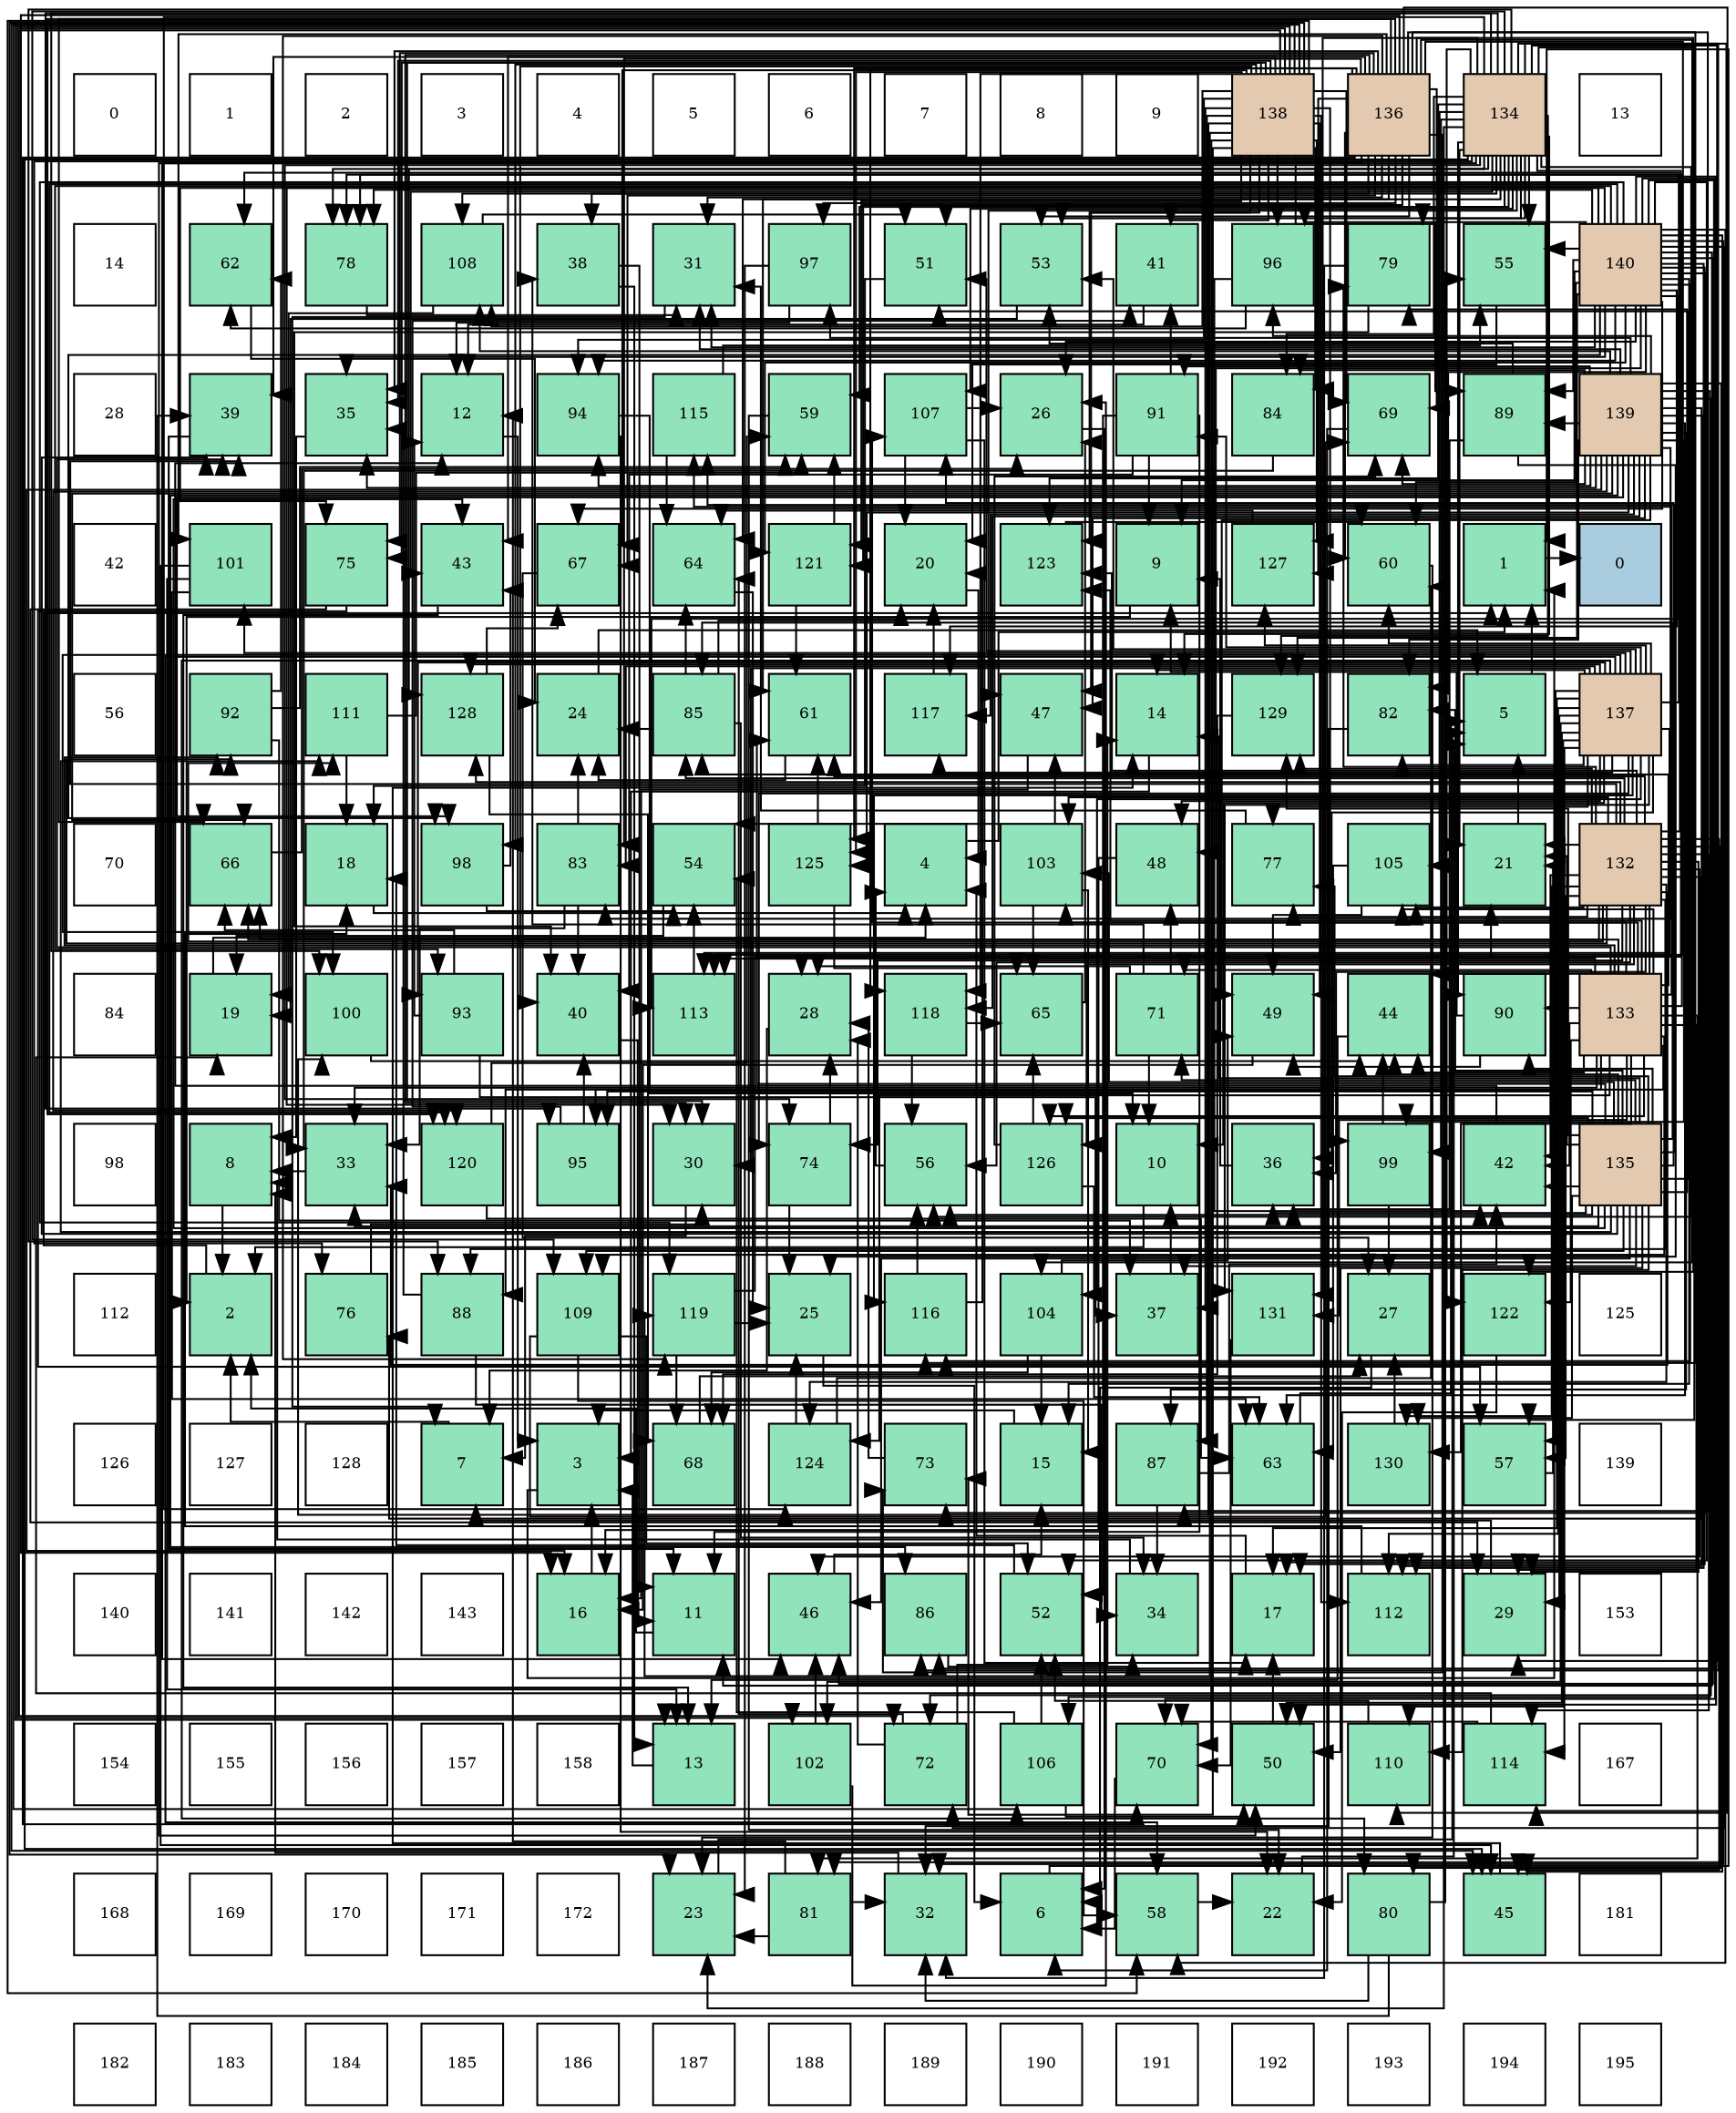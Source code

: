 digraph layout{
 rankdir=TB;
 splines=ortho;
 node [style=filled shape=square fixedsize=true width=0.6];
0[label="0", fontsize=8, fillcolor="#ffffff"];
1[label="1", fontsize=8, fillcolor="#ffffff"];
2[label="2", fontsize=8, fillcolor="#ffffff"];
3[label="3", fontsize=8, fillcolor="#ffffff"];
4[label="4", fontsize=8, fillcolor="#ffffff"];
5[label="5", fontsize=8, fillcolor="#ffffff"];
6[label="6", fontsize=8, fillcolor="#ffffff"];
7[label="7", fontsize=8, fillcolor="#ffffff"];
8[label="8", fontsize=8, fillcolor="#ffffff"];
9[label="9", fontsize=8, fillcolor="#ffffff"];
10[label="138", fontsize=8, fillcolor="#e3c9af"];
11[label="136", fontsize=8, fillcolor="#e3c9af"];
12[label="134", fontsize=8, fillcolor="#e3c9af"];
13[label="13", fontsize=8, fillcolor="#ffffff"];
14[label="14", fontsize=8, fillcolor="#ffffff"];
15[label="62", fontsize=8, fillcolor="#91e3bb"];
16[label="78", fontsize=8, fillcolor="#91e3bb"];
17[label="108", fontsize=8, fillcolor="#91e3bb"];
18[label="38", fontsize=8, fillcolor="#91e3bb"];
19[label="31", fontsize=8, fillcolor="#91e3bb"];
20[label="97", fontsize=8, fillcolor="#91e3bb"];
21[label="51", fontsize=8, fillcolor="#91e3bb"];
22[label="53", fontsize=8, fillcolor="#91e3bb"];
23[label="41", fontsize=8, fillcolor="#91e3bb"];
24[label="96", fontsize=8, fillcolor="#91e3bb"];
25[label="79", fontsize=8, fillcolor="#91e3bb"];
26[label="55", fontsize=8, fillcolor="#91e3bb"];
27[label="140", fontsize=8, fillcolor="#e3c9af"];
28[label="28", fontsize=8, fillcolor="#ffffff"];
29[label="39", fontsize=8, fillcolor="#91e3bb"];
30[label="35", fontsize=8, fillcolor="#91e3bb"];
31[label="12", fontsize=8, fillcolor="#91e3bb"];
32[label="94", fontsize=8, fillcolor="#91e3bb"];
33[label="115", fontsize=8, fillcolor="#91e3bb"];
34[label="59", fontsize=8, fillcolor="#91e3bb"];
35[label="107", fontsize=8, fillcolor="#91e3bb"];
36[label="26", fontsize=8, fillcolor="#91e3bb"];
37[label="91", fontsize=8, fillcolor="#91e3bb"];
38[label="84", fontsize=8, fillcolor="#91e3bb"];
39[label="69", fontsize=8, fillcolor="#91e3bb"];
40[label="89", fontsize=8, fillcolor="#91e3bb"];
41[label="139", fontsize=8, fillcolor="#e3c9af"];
42[label="42", fontsize=8, fillcolor="#ffffff"];
43[label="101", fontsize=8, fillcolor="#91e3bb"];
44[label="75", fontsize=8, fillcolor="#91e3bb"];
45[label="43", fontsize=8, fillcolor="#91e3bb"];
46[label="67", fontsize=8, fillcolor="#91e3bb"];
47[label="64", fontsize=8, fillcolor="#91e3bb"];
48[label="121", fontsize=8, fillcolor="#91e3bb"];
49[label="20", fontsize=8, fillcolor="#91e3bb"];
50[label="123", fontsize=8, fillcolor="#91e3bb"];
51[label="9", fontsize=8, fillcolor="#91e3bb"];
52[label="127", fontsize=8, fillcolor="#91e3bb"];
53[label="60", fontsize=8, fillcolor="#91e3bb"];
54[label="1", fontsize=8, fillcolor="#91e3bb"];
55[label="0", fontsize=8, fillcolor="#a9ccde"];
56[label="56", fontsize=8, fillcolor="#ffffff"];
57[label="92", fontsize=8, fillcolor="#91e3bb"];
58[label="111", fontsize=8, fillcolor="#91e3bb"];
59[label="128", fontsize=8, fillcolor="#91e3bb"];
60[label="24", fontsize=8, fillcolor="#91e3bb"];
61[label="85", fontsize=8, fillcolor="#91e3bb"];
62[label="61", fontsize=8, fillcolor="#91e3bb"];
63[label="117", fontsize=8, fillcolor="#91e3bb"];
64[label="47", fontsize=8, fillcolor="#91e3bb"];
65[label="14", fontsize=8, fillcolor="#91e3bb"];
66[label="129", fontsize=8, fillcolor="#91e3bb"];
67[label="82", fontsize=8, fillcolor="#91e3bb"];
68[label="5", fontsize=8, fillcolor="#91e3bb"];
69[label="137", fontsize=8, fillcolor="#e3c9af"];
70[label="70", fontsize=8, fillcolor="#ffffff"];
71[label="66", fontsize=8, fillcolor="#91e3bb"];
72[label="18", fontsize=8, fillcolor="#91e3bb"];
73[label="98", fontsize=8, fillcolor="#91e3bb"];
74[label="83", fontsize=8, fillcolor="#91e3bb"];
75[label="54", fontsize=8, fillcolor="#91e3bb"];
76[label="125", fontsize=8, fillcolor="#91e3bb"];
77[label="4", fontsize=8, fillcolor="#91e3bb"];
78[label="103", fontsize=8, fillcolor="#91e3bb"];
79[label="48", fontsize=8, fillcolor="#91e3bb"];
80[label="77", fontsize=8, fillcolor="#91e3bb"];
81[label="105", fontsize=8, fillcolor="#91e3bb"];
82[label="21", fontsize=8, fillcolor="#91e3bb"];
83[label="132", fontsize=8, fillcolor="#e3c9af"];
84[label="84", fontsize=8, fillcolor="#ffffff"];
85[label="19", fontsize=8, fillcolor="#91e3bb"];
86[label="100", fontsize=8, fillcolor="#91e3bb"];
87[label="93", fontsize=8, fillcolor="#91e3bb"];
88[label="40", fontsize=8, fillcolor="#91e3bb"];
89[label="113", fontsize=8, fillcolor="#91e3bb"];
90[label="28", fontsize=8, fillcolor="#91e3bb"];
91[label="118", fontsize=8, fillcolor="#91e3bb"];
92[label="65", fontsize=8, fillcolor="#91e3bb"];
93[label="71", fontsize=8, fillcolor="#91e3bb"];
94[label="49", fontsize=8, fillcolor="#91e3bb"];
95[label="44", fontsize=8, fillcolor="#91e3bb"];
96[label="90", fontsize=8, fillcolor="#91e3bb"];
97[label="133", fontsize=8, fillcolor="#e3c9af"];
98[label="98", fontsize=8, fillcolor="#ffffff"];
99[label="8", fontsize=8, fillcolor="#91e3bb"];
100[label="33", fontsize=8, fillcolor="#91e3bb"];
101[label="120", fontsize=8, fillcolor="#91e3bb"];
102[label="95", fontsize=8, fillcolor="#91e3bb"];
103[label="30", fontsize=8, fillcolor="#91e3bb"];
104[label="74", fontsize=8, fillcolor="#91e3bb"];
105[label="56", fontsize=8, fillcolor="#91e3bb"];
106[label="126", fontsize=8, fillcolor="#91e3bb"];
107[label="10", fontsize=8, fillcolor="#91e3bb"];
108[label="36", fontsize=8, fillcolor="#91e3bb"];
109[label="99", fontsize=8, fillcolor="#91e3bb"];
110[label="42", fontsize=8, fillcolor="#91e3bb"];
111[label="135", fontsize=8, fillcolor="#e3c9af"];
112[label="112", fontsize=8, fillcolor="#ffffff"];
113[label="2", fontsize=8, fillcolor="#91e3bb"];
114[label="76", fontsize=8, fillcolor="#91e3bb"];
115[label="88", fontsize=8, fillcolor="#91e3bb"];
116[label="109", fontsize=8, fillcolor="#91e3bb"];
117[label="119", fontsize=8, fillcolor="#91e3bb"];
118[label="25", fontsize=8, fillcolor="#91e3bb"];
119[label="116", fontsize=8, fillcolor="#91e3bb"];
120[label="104", fontsize=8, fillcolor="#91e3bb"];
121[label="37", fontsize=8, fillcolor="#91e3bb"];
122[label="131", fontsize=8, fillcolor="#91e3bb"];
123[label="27", fontsize=8, fillcolor="#91e3bb"];
124[label="122", fontsize=8, fillcolor="#91e3bb"];
125[label="125", fontsize=8, fillcolor="#ffffff"];
126[label="126", fontsize=8, fillcolor="#ffffff"];
127[label="127", fontsize=8, fillcolor="#ffffff"];
128[label="128", fontsize=8, fillcolor="#ffffff"];
129[label="7", fontsize=8, fillcolor="#91e3bb"];
130[label="3", fontsize=8, fillcolor="#91e3bb"];
131[label="68", fontsize=8, fillcolor="#91e3bb"];
132[label="124", fontsize=8, fillcolor="#91e3bb"];
133[label="73", fontsize=8, fillcolor="#91e3bb"];
134[label="15", fontsize=8, fillcolor="#91e3bb"];
135[label="87", fontsize=8, fillcolor="#91e3bb"];
136[label="63", fontsize=8, fillcolor="#91e3bb"];
137[label="130", fontsize=8, fillcolor="#91e3bb"];
138[label="57", fontsize=8, fillcolor="#91e3bb"];
139[label="139", fontsize=8, fillcolor="#ffffff"];
140[label="140", fontsize=8, fillcolor="#ffffff"];
141[label="141", fontsize=8, fillcolor="#ffffff"];
142[label="142", fontsize=8, fillcolor="#ffffff"];
143[label="143", fontsize=8, fillcolor="#ffffff"];
144[label="16", fontsize=8, fillcolor="#91e3bb"];
145[label="11", fontsize=8, fillcolor="#91e3bb"];
146[label="46", fontsize=8, fillcolor="#91e3bb"];
147[label="86", fontsize=8, fillcolor="#91e3bb"];
148[label="52", fontsize=8, fillcolor="#91e3bb"];
149[label="34", fontsize=8, fillcolor="#91e3bb"];
150[label="17", fontsize=8, fillcolor="#91e3bb"];
151[label="112", fontsize=8, fillcolor="#91e3bb"];
152[label="29", fontsize=8, fillcolor="#91e3bb"];
153[label="153", fontsize=8, fillcolor="#ffffff"];
154[label="154", fontsize=8, fillcolor="#ffffff"];
155[label="155", fontsize=8, fillcolor="#ffffff"];
156[label="156", fontsize=8, fillcolor="#ffffff"];
157[label="157", fontsize=8, fillcolor="#ffffff"];
158[label="158", fontsize=8, fillcolor="#ffffff"];
159[label="13", fontsize=8, fillcolor="#91e3bb"];
160[label="102", fontsize=8, fillcolor="#91e3bb"];
161[label="72", fontsize=8, fillcolor="#91e3bb"];
162[label="106", fontsize=8, fillcolor="#91e3bb"];
163[label="70", fontsize=8, fillcolor="#91e3bb"];
164[label="50", fontsize=8, fillcolor="#91e3bb"];
165[label="110", fontsize=8, fillcolor="#91e3bb"];
166[label="114", fontsize=8, fillcolor="#91e3bb"];
167[label="167", fontsize=8, fillcolor="#ffffff"];
168[label="168", fontsize=8, fillcolor="#ffffff"];
169[label="169", fontsize=8, fillcolor="#ffffff"];
170[label="170", fontsize=8, fillcolor="#ffffff"];
171[label="171", fontsize=8, fillcolor="#ffffff"];
172[label="172", fontsize=8, fillcolor="#ffffff"];
173[label="23", fontsize=8, fillcolor="#91e3bb"];
174[label="81", fontsize=8, fillcolor="#91e3bb"];
175[label="32", fontsize=8, fillcolor="#91e3bb"];
176[label="6", fontsize=8, fillcolor="#91e3bb"];
177[label="58", fontsize=8, fillcolor="#91e3bb"];
178[label="22", fontsize=8, fillcolor="#91e3bb"];
179[label="80", fontsize=8, fillcolor="#91e3bb"];
180[label="45", fontsize=8, fillcolor="#91e3bb"];
181[label="181", fontsize=8, fillcolor="#ffffff"];
182[label="182", fontsize=8, fillcolor="#ffffff"];
183[label="183", fontsize=8, fillcolor="#ffffff"];
184[label="184", fontsize=8, fillcolor="#ffffff"];
185[label="185", fontsize=8, fillcolor="#ffffff"];
186[label="186", fontsize=8, fillcolor="#ffffff"];
187[label="187", fontsize=8, fillcolor="#ffffff"];
188[label="188", fontsize=8, fillcolor="#ffffff"];
189[label="189", fontsize=8, fillcolor="#ffffff"];
190[label="190", fontsize=8, fillcolor="#ffffff"];
191[label="191", fontsize=8, fillcolor="#ffffff"];
192[label="192", fontsize=8, fillcolor="#ffffff"];
193[label="193", fontsize=8, fillcolor="#ffffff"];
194[label="194", fontsize=8, fillcolor="#ffffff"];
195[label="195", fontsize=8, fillcolor="#ffffff"];
edge [constraint=false, style=vis];54 -> 55;
113 -> 54;
130 -> 54;
77 -> 54;
68 -> 54;
176 -> 54;
129 -> 113;
99 -> 113;
51 -> 113;
107 -> 113;
145 -> 113;
31 -> 130;
159 -> 130;
65 -> 130;
134 -> 130;
144 -> 130;
150 -> 77;
72 -> 77;
85 -> 77;
49 -> 77;
82 -> 68;
178 -> 68;
173 -> 68;
60 -> 68;
118 -> 176;
36 -> 176;
123 -> 176;
90 -> 129;
152 -> 129;
103 -> 129;
19 -> 129;
175 -> 99;
100 -> 99;
149 -> 99;
30 -> 99;
108 -> 51;
121 -> 107;
18 -> 145;
18 -> 159;
29 -> 145;
88 -> 145;
23 -> 31;
110 -> 31;
45 -> 159;
95 -> 159;
180 -> 65;
146 -> 134;
64 -> 144;
79 -> 144;
94 -> 144;
164 -> 150;
21 -> 72;
148 -> 72;
22 -> 85;
75 -> 85;
26 -> 49;
105 -> 77;
138 -> 82;
177 -> 178;
34 -> 178;
53 -> 173;
62 -> 60;
15 -> 60;
136 -> 68;
47 -> 118;
92 -> 36;
71 -> 36;
46 -> 123;
131 -> 123;
39 -> 176;
163 -> 176;
93 -> 107;
93 -> 90;
93 -> 18;
93 -> 79;
161 -> 65;
161 -> 90;
161 -> 47;
133 -> 90;
104 -> 118;
104 -> 90;
44 -> 152;
44 -> 138;
114 -> 103;
80 -> 19;
16 -> 19;
25 -> 175;
25 -> 88;
179 -> 175;
179 -> 29;
179 -> 26;
174 -> 31;
174 -> 173;
174 -> 175;
67 -> 175;
74 -> 60;
74 -> 100;
74 -> 88;
38 -> 100;
61 -> 49;
61 -> 60;
61 -> 149;
61 -> 47;
147 -> 149;
135 -> 149;
135 -> 110;
115 -> 149;
115 -> 30;
40 -> 118;
40 -> 108;
40 -> 22;
96 -> 51;
96 -> 94;
37 -> 51;
37 -> 145;
37 -> 88;
37 -> 23;
37 -> 148;
57 -> 121;
57 -> 34;
57 -> 15;
87 -> 31;
87 -> 121;
87 -> 71;
32 -> 107;
32 -> 178;
102 -> 88;
102 -> 23;
24 -> 110;
24 -> 15;
20 -> 31;
20 -> 173;
73 -> 45;
73 -> 75;
109 -> 123;
109 -> 95;
86 -> 95;
43 -> 159;
43 -> 180;
43 -> 136;
160 -> 36;
160 -> 146;
78 -> 134;
78 -> 64;
78 -> 75;
78 -> 92;
120 -> 134;
120 -> 94;
120 -> 131;
81 -> 94;
81 -> 136;
162 -> 164;
162 -> 148;
162 -> 75;
35 -> 150;
35 -> 49;
35 -> 36;
17 -> 85;
17 -> 21;
116 -> 148;
116 -> 177;
116 -> 39;
165 -> 148;
58 -> 72;
58 -> 34;
151 -> 72;
89 -> 75;
166 -> 85;
166 -> 163;
33 -> 26;
33 -> 47;
119 -> 49;
119 -> 105;
63 -> 49;
91 -> 105;
91 -> 92;
117 -> 82;
117 -> 118;
117 -> 131;
101 -> 34;
101 -> 136;
48 -> 34;
48 -> 62;
124 -> 178;
50 -> 53;
132 -> 118;
132 -> 53;
76 -> 62;
76 -> 92;
106 -> 136;
106 -> 92;
106 -> 39;
52 -> 47;
59 -> 46;
59 -> 131;
66 -> 131;
137 -> 123;
122 -> 163;
83 -> 82;
83 -> 152;
83 -> 100;
83 -> 108;
83 -> 29;
83 -> 110;
83 -> 95;
83 -> 180;
83 -> 146;
83 -> 105;
83 -> 138;
83 -> 62;
83 -> 71;
83 -> 104;
83 -> 114;
83 -> 80;
83 -> 16;
83 -> 25;
83 -> 174;
83 -> 61;
83 -> 115;
83 -> 57;
83 -> 78;
83 -> 81;
83 -> 58;
83 -> 166;
83 -> 50;
83 -> 132;
83 -> 106;
83 -> 59;
83 -> 66;
83 -> 137;
97 -> 152;
97 -> 100;
97 -> 29;
97 -> 110;
97 -> 95;
97 -> 71;
97 -> 93;
97 -> 16;
97 -> 174;
97 -> 61;
97 -> 115;
97 -> 96;
97 -> 57;
97 -> 102;
97 -> 78;
97 -> 81;
97 -> 35;
97 -> 116;
97 -> 89;
97 -> 33;
97 -> 124;
97 -> 50;
97 -> 132;
97 -> 106;
97 -> 137;
97 -> 122;
12 -> 65;
12 -> 82;
12 -> 173;
12 -> 90;
12 -> 152;
12 -> 18;
12 -> 45;
12 -> 180;
12 -> 146;
12 -> 64;
12 -> 21;
12 -> 22;
12 -> 26;
12 -> 105;
12 -> 138;
12 -> 34;
12 -> 62;
12 -> 104;
12 -> 114;
12 -> 16;
12 -> 25;
12 -> 38;
12 -> 147;
12 -> 115;
12 -> 96;
12 -> 102;
12 -> 109;
12 -> 86;
12 -> 81;
12 -> 35;
12 -> 116;
12 -> 166;
12 -> 124;
12 -> 50;
12 -> 132;
12 -> 59;
12 -> 66;
12 -> 122;
111 -> 65;
111 -> 82;
111 -> 100;
111 -> 108;
111 -> 121;
111 -> 29;
111 -> 110;
111 -> 45;
111 -> 95;
111 -> 146;
111 -> 164;
111 -> 21;
111 -> 105;
111 -> 62;
111 -> 93;
111 -> 80;
111 -> 25;
111 -> 67;
111 -> 61;
111 -> 96;
111 -> 102;
111 -> 78;
111 -> 35;
111 -> 116;
111 -> 165;
111 -> 58;
111 -> 33;
111 -> 106;
111 -> 66;
111 -> 137;
11 -> 144;
11 -> 103;
11 -> 19;
11 -> 30;
11 -> 45;
11 -> 164;
11 -> 22;
11 -> 53;
11 -> 47;
11 -> 71;
11 -> 46;
11 -> 39;
11 -> 163;
11 -> 133;
11 -> 44;
11 -> 74;
11 -> 135;
11 -> 20;
11 -> 43;
11 -> 120;
11 -> 17;
11 -> 165;
11 -> 89;
11 -> 119;
11 -> 91;
11 -> 117;
11 -> 101;
11 -> 48;
11 -> 124;
11 -> 76;
11 -> 52;
69 -> 107;
69 -> 65;
69 -> 150;
69 -> 152;
69 -> 103;
69 -> 108;
69 -> 79;
69 -> 164;
69 -> 21;
69 -> 22;
69 -> 138;
69 -> 177;
69 -> 53;
69 -> 15;
69 -> 104;
69 -> 80;
69 -> 179;
69 -> 67;
69 -> 74;
69 -> 37;
69 -> 87;
69 -> 86;
69 -> 43;
69 -> 160;
69 -> 120;
69 -> 165;
69 -> 151;
69 -> 89;
69 -> 166;
69 -> 119;
69 -> 63;
69 -> 52;
69 -> 59;
69 -> 122;
10 -> 159;
10 -> 173;
10 -> 103;
10 -> 30;
10 -> 121;
10 -> 29;
10 -> 88;
10 -> 23;
10 -> 180;
10 -> 64;
10 -> 94;
10 -> 177;
10 -> 46;
10 -> 39;
10 -> 163;
10 -> 161;
10 -> 133;
10 -> 44;
10 -> 38;
10 -> 135;
10 -> 40;
10 -> 32;
10 -> 24;
10 -> 73;
10 -> 109;
10 -> 86;
10 -> 160;
10 -> 162;
10 -> 17;
10 -> 151;
10 -> 91;
10 -> 117;
10 -> 48;
10 -> 50;
10 -> 76;
10 -> 52;
41 -> 144;
41 -> 150;
41 -> 19;
41 -> 30;
41 -> 64;
41 -> 94;
41 -> 136;
41 -> 71;
41 -> 39;
41 -> 161;
41 -> 179;
41 -> 67;
41 -> 74;
41 -> 38;
41 -> 147;
41 -> 135;
41 -> 40;
41 -> 37;
41 -> 32;
41 -> 24;
41 -> 20;
41 -> 73;
41 -> 109;
41 -> 162;
41 -> 17;
41 -> 151;
41 -> 63;
41 -> 91;
41 -> 101;
41 -> 76;
27 -> 51;
27 -> 145;
27 -> 134;
27 -> 150;
27 -> 36;
27 -> 103;
27 -> 19;
27 -> 175;
27 -> 30;
27 -> 180;
27 -> 146;
27 -> 79;
27 -> 164;
27 -> 148;
27 -> 26;
27 -> 177;
27 -> 53;
27 -> 46;
27 -> 163;
27 -> 161;
27 -> 133;
27 -> 44;
27 -> 16;
27 -> 67;
27 -> 147;
27 -> 40;
27 -> 87;
27 -> 32;
27 -> 24;
27 -> 73;
27 -> 151;
27 -> 89;
27 -> 119;
27 -> 63;
27 -> 117;
27 -> 101;
27 -> 48;
27 -> 66;
edge [constraint=true, style=invis];
0 -> 14 -> 28 -> 42 -> 56 -> 70 -> 84 -> 98 -> 112 -> 126 -> 140 -> 154 -> 168 -> 182;
1 -> 15 -> 29 -> 43 -> 57 -> 71 -> 85 -> 99 -> 113 -> 127 -> 141 -> 155 -> 169 -> 183;
2 -> 16 -> 30 -> 44 -> 58 -> 72 -> 86 -> 100 -> 114 -> 128 -> 142 -> 156 -> 170 -> 184;
3 -> 17 -> 31 -> 45 -> 59 -> 73 -> 87 -> 101 -> 115 -> 129 -> 143 -> 157 -> 171 -> 185;
4 -> 18 -> 32 -> 46 -> 60 -> 74 -> 88 -> 102 -> 116 -> 130 -> 144 -> 158 -> 172 -> 186;
5 -> 19 -> 33 -> 47 -> 61 -> 75 -> 89 -> 103 -> 117 -> 131 -> 145 -> 159 -> 173 -> 187;
6 -> 20 -> 34 -> 48 -> 62 -> 76 -> 90 -> 104 -> 118 -> 132 -> 146 -> 160 -> 174 -> 188;
7 -> 21 -> 35 -> 49 -> 63 -> 77 -> 91 -> 105 -> 119 -> 133 -> 147 -> 161 -> 175 -> 189;
8 -> 22 -> 36 -> 50 -> 64 -> 78 -> 92 -> 106 -> 120 -> 134 -> 148 -> 162 -> 176 -> 190;
9 -> 23 -> 37 -> 51 -> 65 -> 79 -> 93 -> 107 -> 121 -> 135 -> 149 -> 163 -> 177 -> 191;
10 -> 24 -> 38 -> 52 -> 66 -> 80 -> 94 -> 108 -> 122 -> 136 -> 150 -> 164 -> 178 -> 192;
11 -> 25 -> 39 -> 53 -> 67 -> 81 -> 95 -> 109 -> 123 -> 137 -> 151 -> 165 -> 179 -> 193;
12 -> 26 -> 40 -> 54 -> 68 -> 82 -> 96 -> 110 -> 124 -> 138 -> 152 -> 166 -> 180 -> 194;
13 -> 27 -> 41 -> 55 -> 69 -> 83 -> 97 -> 111 -> 125 -> 139 -> 153 -> 167 -> 181 -> 195;
rank = same {0 -> 1 -> 2 -> 3 -> 4 -> 5 -> 6 -> 7 -> 8 -> 9 -> 10 -> 11 -> 12 -> 13};
rank = same {14 -> 15 -> 16 -> 17 -> 18 -> 19 -> 20 -> 21 -> 22 -> 23 -> 24 -> 25 -> 26 -> 27};
rank = same {28 -> 29 -> 30 -> 31 -> 32 -> 33 -> 34 -> 35 -> 36 -> 37 -> 38 -> 39 -> 40 -> 41};
rank = same {42 -> 43 -> 44 -> 45 -> 46 -> 47 -> 48 -> 49 -> 50 -> 51 -> 52 -> 53 -> 54 -> 55};
rank = same {56 -> 57 -> 58 -> 59 -> 60 -> 61 -> 62 -> 63 -> 64 -> 65 -> 66 -> 67 -> 68 -> 69};
rank = same {70 -> 71 -> 72 -> 73 -> 74 -> 75 -> 76 -> 77 -> 78 -> 79 -> 80 -> 81 -> 82 -> 83};
rank = same {84 -> 85 -> 86 -> 87 -> 88 -> 89 -> 90 -> 91 -> 92 -> 93 -> 94 -> 95 -> 96 -> 97};
rank = same {98 -> 99 -> 100 -> 101 -> 102 -> 103 -> 104 -> 105 -> 106 -> 107 -> 108 -> 109 -> 110 -> 111};
rank = same {112 -> 113 -> 114 -> 115 -> 116 -> 117 -> 118 -> 119 -> 120 -> 121 -> 122 -> 123 -> 124 -> 125};
rank = same {126 -> 127 -> 128 -> 129 -> 130 -> 131 -> 132 -> 133 -> 134 -> 135 -> 136 -> 137 -> 138 -> 139};
rank = same {140 -> 141 -> 142 -> 143 -> 144 -> 145 -> 146 -> 147 -> 148 -> 149 -> 150 -> 151 -> 152 -> 153};
rank = same {154 -> 155 -> 156 -> 157 -> 158 -> 159 -> 160 -> 161 -> 162 -> 163 -> 164 -> 165 -> 166 -> 167};
rank = same {168 -> 169 -> 170 -> 171 -> 172 -> 173 -> 174 -> 175 -> 176 -> 177 -> 178 -> 179 -> 180 -> 181};
rank = same {182 -> 183 -> 184 -> 185 -> 186 -> 187 -> 188 -> 189 -> 190 -> 191 -> 192 -> 193 -> 194 -> 195};
}